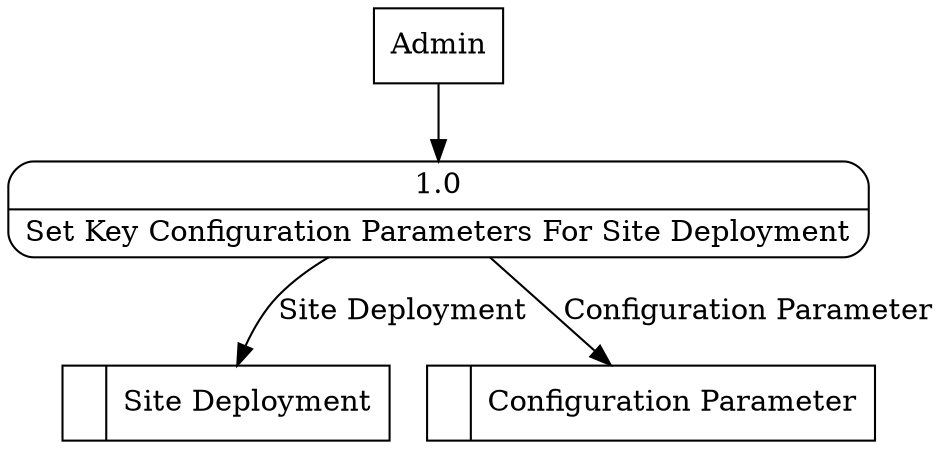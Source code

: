 digraph dfd2{ 
node[shape=record]
200 [label="<f0>  |<f1> Site Deployment " ];
201 [label="<f0>  |<f1> Configuration Parameter " ];
202 [label="Admin" shape=box];
203 [label="{<f0> 1.0|<f1> Set Key Configuration Parameters For Site Deployment }" shape=Mrecord];
202 -> 203
203 -> 201 [label="Configuration Parameter"]
203 -> 200 [label="Site Deployment"]
}